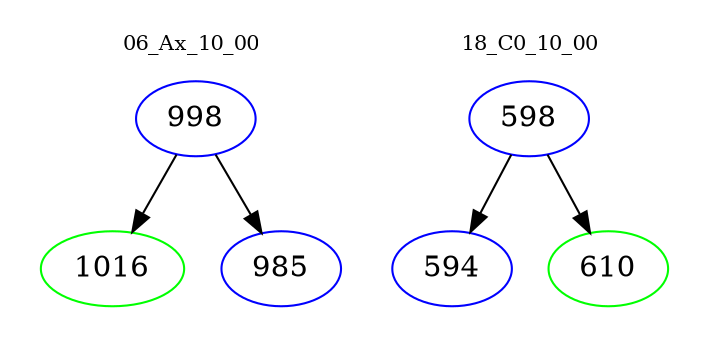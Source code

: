 digraph{
subgraph cluster_0 {
color = white
label = "06_Ax_10_00";
fontsize=10;
T0_998 [label="998", color="blue"]
T0_998 -> T0_1016 [color="black"]
T0_1016 [label="1016", color="green"]
T0_998 -> T0_985 [color="black"]
T0_985 [label="985", color="blue"]
}
subgraph cluster_1 {
color = white
label = "18_C0_10_00";
fontsize=10;
T1_598 [label="598", color="blue"]
T1_598 -> T1_594 [color="black"]
T1_594 [label="594", color="blue"]
T1_598 -> T1_610 [color="black"]
T1_610 [label="610", color="green"]
}
}
